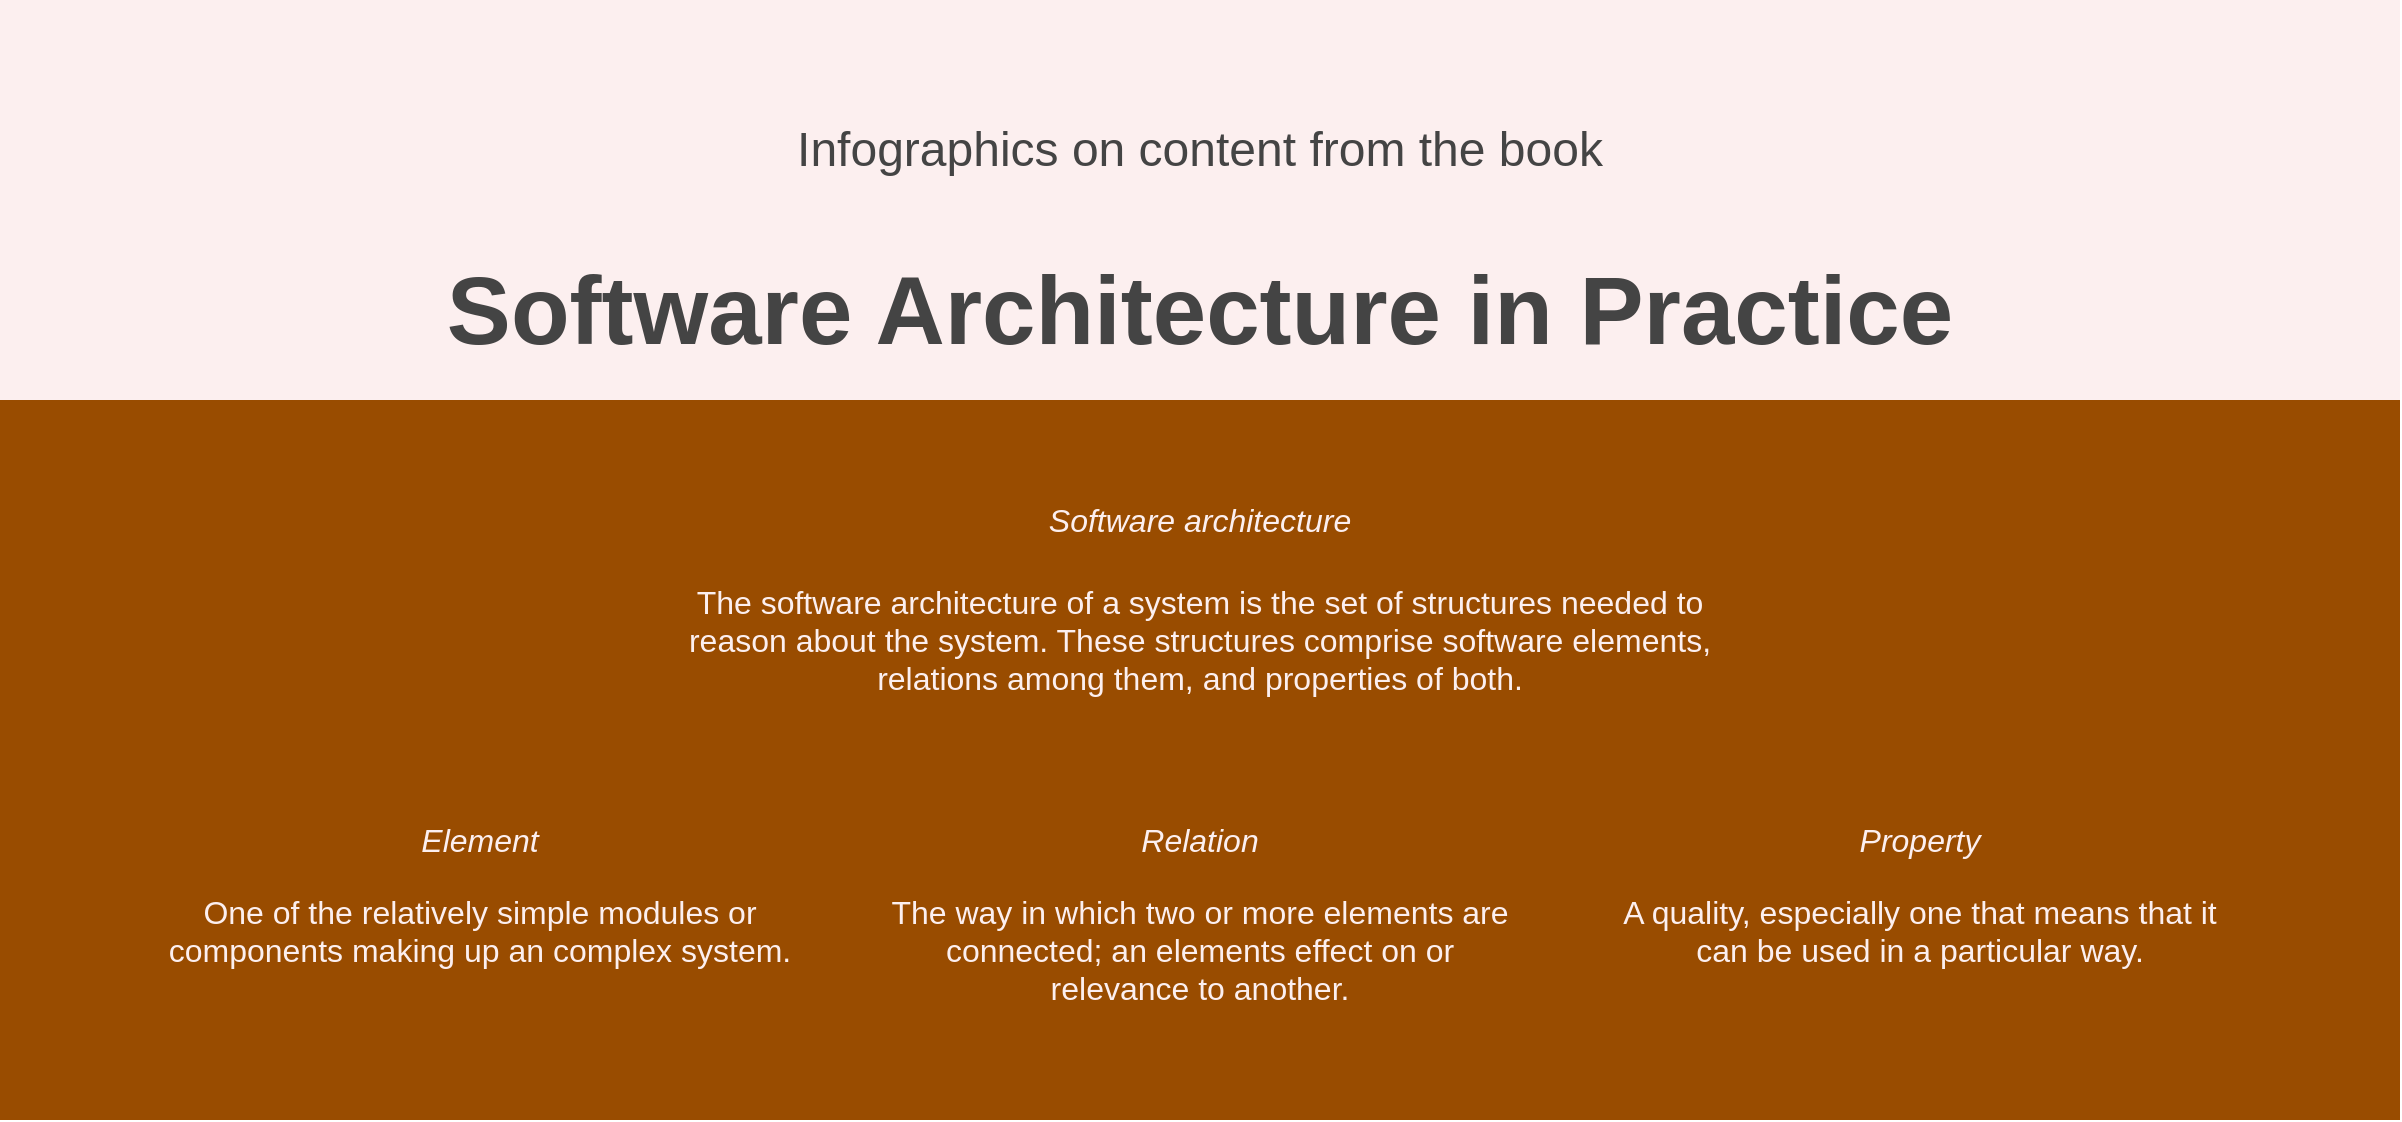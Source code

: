 <mxfile version="20.7.4" type="device"><diagram id="Tl8EyKqn9AWBcHzm1Ebz" name="Page-1"><mxGraphModel dx="1206" dy="1508" grid="1" gridSize="10" guides="1" tooltips="1" connect="1" arrows="1" fold="1" page="1" pageScale="1" pageWidth="1200" pageHeight="1920" math="0" shadow="0"><root><mxCell id="0"/><mxCell id="1" parent="0"/><mxCell id="jepFo1zCUj7zO4tO4yCn-14" value="" style="rounded=0;whiteSpace=wrap;html=1;fontSize=24;fillColor=#FCEFEF;strokeColor=none;" parent="1" vertex="1"><mxGeometry width="1200" height="200" as="geometry"/></mxCell><mxCell id="jepFo1zCUj7zO4tO4yCn-3" value="" style="shape=waypoint;sketch=0;fillStyle=solid;size=6;pointerEvents=1;points=[];fillColor=none;resizable=0;rotatable=0;perimeter=centerPerimeter;snapToPoint=1;fontSize=24;strokeColor=none;" parent="1" vertex="1"><mxGeometry x="60" y="180" width="40" height="40" as="geometry"/></mxCell><mxCell id="WYTg98PxJos3cVmtzzFm-5" value="" style="rounded=0;whiteSpace=wrap;html=1;labelBackgroundColor=#994C00;fontSize=16;fontColor=#FCEFEF;strokeColor=none;gradientColor=none;fillColor=#994C00;" vertex="1" parent="1"><mxGeometry y="200" width="1200" height="360" as="geometry"/></mxCell><object label="Content" id="jepFo1zCUj7zO4tO4yCn-15"><mxCell parent="0"/></object><mxCell id="jepFo1zCUj7zO4tO4yCn-17" value="&lt;p style=&quot;line-height: 120%; font-size: 24px;&quot;&gt;Infographics on content from the book&lt;br style=&quot;font-size: 24px;&quot;&gt;&lt;/p&gt;" style="text;html=1;strokeColor=none;fillColor=#FCEFEF;align=center;verticalAlign=middle;whiteSpace=wrap;rounded=0;fontSize=24;fontColor=#444444;" parent="jepFo1zCUj7zO4tO4yCn-15" vertex="1"><mxGeometry y="40" width="1200" height="70" as="geometry"/></mxCell><mxCell id="jepFo1zCUj7zO4tO4yCn-18" value="&lt;font style=&quot;font-size: 48px;&quot;&gt;&lt;b&gt;Software Architecture in Practice&lt;/b&gt;&lt;/font&gt;" style="text;html=1;strokeColor=none;fillColor=#FCEFEF;align=center;verticalAlign=middle;whiteSpace=wrap;rounded=0;fontSize=16;fontColor=#444444;" parent="jepFo1zCUj7zO4tO4yCn-15" vertex="1"><mxGeometry y="110" width="1200" height="90" as="geometry"/></mxCell><mxCell id="WYTg98PxJos3cVmtzzFm-4" value="The software architecture of a system is the set of structures needed to reason about the system. These structures comprise software elements, relations among them, and properties of both." style="text;strokeColor=none;fillColor=none;align=center;verticalAlign=middle;whiteSpace=wrap;rounded=0;fontColor=#FCEFEF;fontSize=16;spacing=10;labelBackgroundColor=#994C00;labelPosition=center;verticalLabelPosition=middle;fontStyle=0" vertex="1" parent="jepFo1zCUj7zO4tO4yCn-15"><mxGeometry x="320" y="280" width="560" height="80" as="geometry"/></mxCell><mxCell id="WYTg98PxJos3cVmtzzFm-7" value="Software architecture" style="text;strokeColor=none;fillColor=none;align=center;verticalAlign=middle;whiteSpace=wrap;rounded=0;fontColor=#FCEFEF;fontSize=16;spacing=10;labelBackgroundColor=#994C00;labelPosition=center;verticalLabelPosition=middle;fontStyle=2;" vertex="1" parent="jepFo1zCUj7zO4tO4yCn-15"><mxGeometry x="320" y="240" width="560" height="40" as="geometry"/></mxCell><mxCell id="WYTg98PxJos3cVmtzzFm-10" value="A quality, especially one that means that it can be used in a particular way." style="text;strokeColor=none;fillColor=none;align=center;verticalAlign=top;whiteSpace=wrap;rounded=0;fontColor=#FCEFEF;fontSize=16;spacing=2;labelBackgroundColor=#994C00;labelPosition=center;verticalLabelPosition=middle;fontStyle=0" vertex="1" parent="jepFo1zCUj7zO4tO4yCn-15"><mxGeometry x="800" y="440" width="320" height="80" as="geometry"/></mxCell><mxCell id="WYTg98PxJos3cVmtzzFm-11" value="Property" style="text;strokeColor=none;fillColor=none;align=center;verticalAlign=middle;whiteSpace=wrap;rounded=0;fontColor=#FCEFEF;fontSize=16;spacing=2;labelBackgroundColor=#994C00;labelPosition=center;verticalLabelPosition=middle;fontStyle=2" vertex="1" parent="jepFo1zCUj7zO4tO4yCn-15"><mxGeometry x="800" y="400" width="320" height="40" as="geometry"/></mxCell><mxCell id="WYTg98PxJos3cVmtzzFm-13" value="One of the relatively simple modules or components making up an complex system." style="text;strokeColor=none;fillColor=none;align=center;verticalAlign=top;whiteSpace=wrap;rounded=0;fontColor=#FCEFEF;fontSize=16;spacing=2;labelBackgroundColor=#994C00;labelPosition=center;verticalLabelPosition=middle;fontStyle=0" vertex="1" parent="jepFo1zCUj7zO4tO4yCn-15"><mxGeometry x="80" y="440" width="320" height="80" as="geometry"/></mxCell><mxCell id="WYTg98PxJos3cVmtzzFm-14" value="Element" style="text;strokeColor=none;fillColor=none;align=center;verticalAlign=middle;whiteSpace=wrap;rounded=0;fontColor=#FCEFEF;fontSize=16;spacing=2;labelBackgroundColor=#994C00;labelPosition=center;verticalLabelPosition=middle;fontStyle=2" vertex="1" parent="jepFo1zCUj7zO4tO4yCn-15"><mxGeometry x="80" y="400" width="320" height="40" as="geometry"/></mxCell><mxCell id="WYTg98PxJos3cVmtzzFm-16" value="The way in which two or more elements are connected; an elements effect on or relevance to another." style="text;strokeColor=none;fillColor=none;align=center;verticalAlign=top;whiteSpace=wrap;rounded=0;fontColor=#FCEFEF;fontSize=16;spacing=2;labelBackgroundColor=#994C00;labelPosition=center;verticalLabelPosition=middle;fontStyle=0" vertex="1" parent="jepFo1zCUj7zO4tO4yCn-15"><mxGeometry x="440" y="440" width="320" height="80" as="geometry"/></mxCell><mxCell id="WYTg98PxJos3cVmtzzFm-17" value="Relation" style="text;strokeColor=none;fillColor=none;align=center;verticalAlign=middle;whiteSpace=wrap;rounded=0;fontColor=#FCEFEF;fontSize=16;spacing=2;labelBackgroundColor=#994C00;labelPosition=center;verticalLabelPosition=middle;fontStyle=2" vertex="1" parent="jepFo1zCUj7zO4tO4yCn-15"><mxGeometry x="440" y="400" width="320" height="40" as="geometry"/></mxCell></root></mxGraphModel></diagram></mxfile>